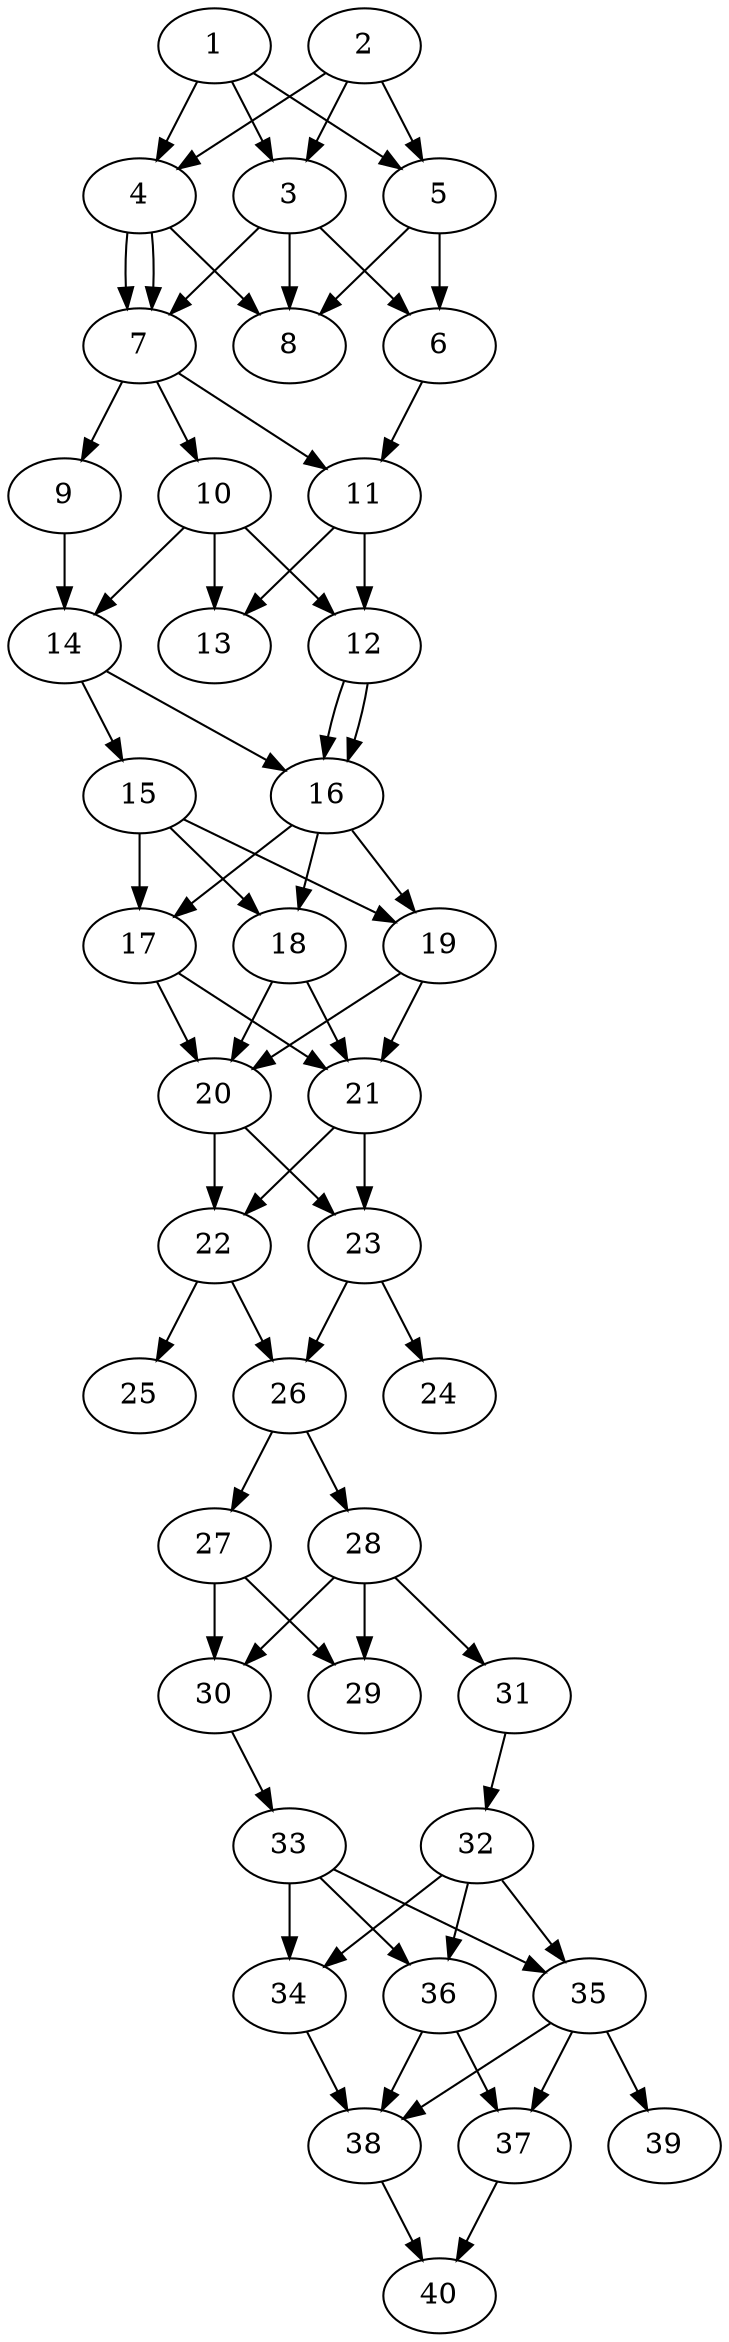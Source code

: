 // DAG automatically generated by daggen at Thu Oct  3 14:06:49 2019
// ./daggen --dot -n 40 --ccr 0.3 --fat 0.3 --regular 0.7 --density 0.9 --mindata 5242880 --maxdata 52428800 
digraph G {
  1 [size="93194240", alpha="0.05", expect_size="27958272"] 
  1 -> 3 [size ="27958272"]
  1 -> 4 [size ="27958272"]
  1 -> 5 [size ="27958272"]
  2 [size="44151467", alpha="0.06", expect_size="13245440"] 
  2 -> 3 [size ="13245440"]
  2 -> 4 [size ="13245440"]
  2 -> 5 [size ="13245440"]
  3 [size="58702507", alpha="0.01", expect_size="17610752"] 
  3 -> 6 [size ="17610752"]
  3 -> 7 [size ="17610752"]
  3 -> 8 [size ="17610752"]
  4 [size="166638933", alpha="0.19", expect_size="49991680"] 
  4 -> 7 [size ="49991680"]
  4 -> 7 [size ="49991680"]
  4 -> 8 [size ="49991680"]
  5 [size="48452267", alpha="0.11", expect_size="14535680"] 
  5 -> 6 [size ="14535680"]
  5 -> 8 [size ="14535680"]
  6 [size="83159040", alpha="0.09", expect_size="24947712"] 
  6 -> 11 [size ="24947712"]
  7 [size="174284800", alpha="0.13", expect_size="52285440"] 
  7 -> 9 [size ="52285440"]
  7 -> 10 [size ="52285440"]
  7 -> 11 [size ="52285440"]
  8 [size="128781653", alpha="0.17", expect_size="38634496"] 
  9 [size="57483947", alpha="0.10", expect_size="17245184"] 
  9 -> 14 [size ="17245184"]
  10 [size="58695680", alpha="0.02", expect_size="17608704"] 
  10 -> 12 [size ="17608704"]
  10 -> 13 [size ="17608704"]
  10 -> 14 [size ="17608704"]
  11 [size="140660053", alpha="0.14", expect_size="42198016"] 
  11 -> 12 [size ="42198016"]
  11 -> 13 [size ="42198016"]
  12 [size="26463573", alpha="0.17", expect_size="7939072"] 
  12 -> 16 [size ="7939072"]
  12 -> 16 [size ="7939072"]
  13 [size="72427520", alpha="0.10", expect_size="21728256"] 
  14 [size="81111040", alpha="0.04", expect_size="24333312"] 
  14 -> 15 [size ="24333312"]
  14 -> 16 [size ="24333312"]
  15 [size="72430933", alpha="0.06", expect_size="21729280"] 
  15 -> 17 [size ="21729280"]
  15 -> 18 [size ="21729280"]
  15 -> 19 [size ="21729280"]
  16 [size="160177493", alpha="0.06", expect_size="48053248"] 
  16 -> 17 [size ="48053248"]
  16 -> 18 [size ="48053248"]
  16 -> 19 [size ="48053248"]
  17 [size="76332373", alpha="0.19", expect_size="22899712"] 
  17 -> 20 [size ="22899712"]
  17 -> 21 [size ="22899712"]
  18 [size="23777280", alpha="0.00", expect_size="7133184"] 
  18 -> 20 [size ="7133184"]
  18 -> 21 [size ="7133184"]
  19 [size="160034133", alpha="0.08", expect_size="48010240"] 
  19 -> 20 [size ="48010240"]
  19 -> 21 [size ="48010240"]
  20 [size="83701760", alpha="0.09", expect_size="25110528"] 
  20 -> 22 [size ="25110528"]
  20 -> 23 [size ="25110528"]
  21 [size="103321600", alpha="0.19", expect_size="30996480"] 
  21 -> 22 [size ="30996480"]
  21 -> 23 [size ="30996480"]
  22 [size="56804693", alpha="0.13", expect_size="17041408"] 
  22 -> 25 [size ="17041408"]
  22 -> 26 [size ="17041408"]
  23 [size="31129600", alpha="0.11", expect_size="9338880"] 
  23 -> 24 [size ="9338880"]
  23 -> 26 [size ="9338880"]
  24 [size="106222933", alpha="0.09", expect_size="31866880"] 
  25 [size="135700480", alpha="0.11", expect_size="40710144"] 
  26 [size="25712640", alpha="0.01", expect_size="7713792"] 
  26 -> 27 [size ="7713792"]
  26 -> 28 [size ="7713792"]
  27 [size="69092693", alpha="0.11", expect_size="20727808"] 
  27 -> 29 [size ="20727808"]
  27 -> 30 [size ="20727808"]
  28 [size="60364800", alpha="0.15", expect_size="18109440"] 
  28 -> 29 [size ="18109440"]
  28 -> 30 [size ="18109440"]
  28 -> 31 [size ="18109440"]
  29 [size="61378560", alpha="0.04", expect_size="18413568"] 
  30 [size="126399147", alpha="0.19", expect_size="37919744"] 
  30 -> 33 [size ="37919744"]
  31 [size="38485333", alpha="0.09", expect_size="11545600"] 
  31 -> 32 [size ="11545600"]
  32 [size="30641493", alpha="0.00", expect_size="9192448"] 
  32 -> 34 [size ="9192448"]
  32 -> 35 [size ="9192448"]
  32 -> 36 [size ="9192448"]
  33 [size="129542827", alpha="0.19", expect_size="38862848"] 
  33 -> 34 [size ="38862848"]
  33 -> 35 [size ="38862848"]
  33 -> 36 [size ="38862848"]
  34 [size="61849600", alpha="0.05", expect_size="18554880"] 
  34 -> 38 [size ="18554880"]
  35 [size="134014293", alpha="0.18", expect_size="40204288"] 
  35 -> 37 [size ="40204288"]
  35 -> 38 [size ="40204288"]
  35 -> 39 [size ="40204288"]
  36 [size="62433280", alpha="0.10", expect_size="18729984"] 
  36 -> 37 [size ="18729984"]
  36 -> 38 [size ="18729984"]
  37 [size="70085973", alpha="0.09", expect_size="21025792"] 
  37 -> 40 [size ="21025792"]
  38 [size="156494507", alpha="0.09", expect_size="46948352"] 
  38 -> 40 [size ="46948352"]
  39 [size="118391467", alpha="0.07", expect_size="35517440"] 
  40 [size="153077760", alpha="0.13", expect_size="45923328"] 
}

